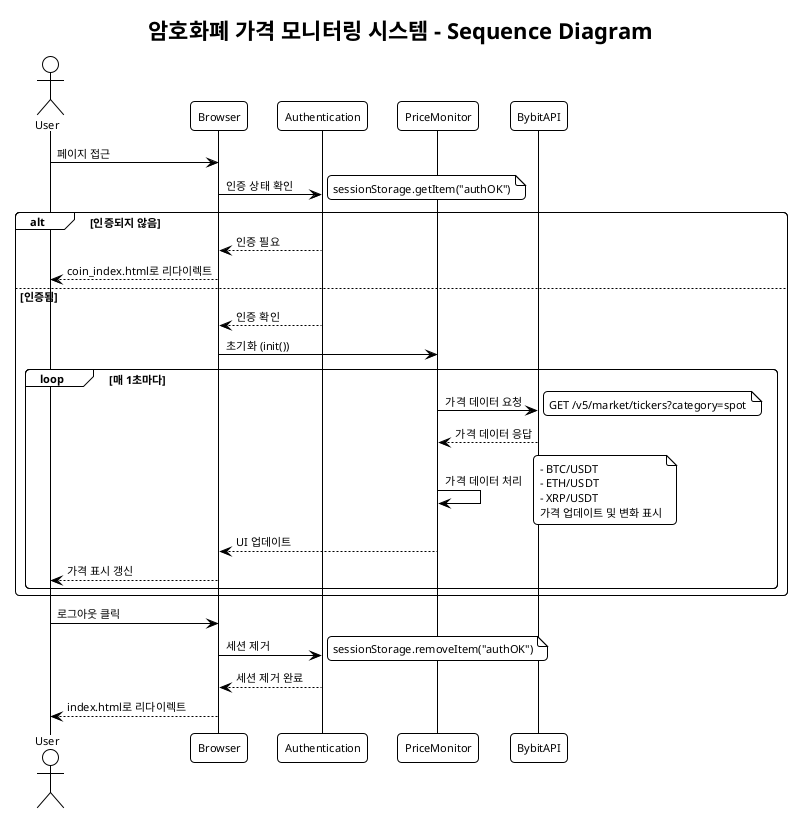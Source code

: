 @startuml Price_Monitor_Sequence
!theme plain
skinparam backgroundColor #FFFFFF
skinparam defaultFontName Arial
skinparam defaultFontSize 11
skinparam roundcorner 8

title 암호화폐 가격 모니터링 시스템 - Sequence Diagram

actor User
participant "Browser" as B
participant "Authentication" as A
participant "PriceMonitor" as P
participant "BybitAPI" as API

User -> B: 페이지 접근
B -> A: 인증 상태 확인
note right: sessionStorage.getItem("authOK")

alt 인증되지 않음
    A --> B: 인증 필요
    B --> User: coin_index.html로 리다이렉트
else 인증됨
    A --> B: 인증 확인
    B -> P: 초기화 (init())
    
    loop 매 1초마다
        P -> API: 가격 데이터 요청
        note right: GET /v5/market/tickers?category=spot
        
        API --> P: 가격 데이터 응답
        P -> P: 가격 데이터 처리
        note right
          - BTC/USDT
          - ETH/USDT
          - XRP/USDT
          가격 업데이트 및 변화 표시
        end note
        
        P --> B: UI 업데이트
        B --> User: 가격 표시 갱신
    end
end

User -> B: 로그아웃 클릭
B -> A: 세션 제거
note right: sessionStorage.removeItem("authOK")
A --> B: 세션 제거 완료
B --> User: index.html로 리다이렉트

@enduml
